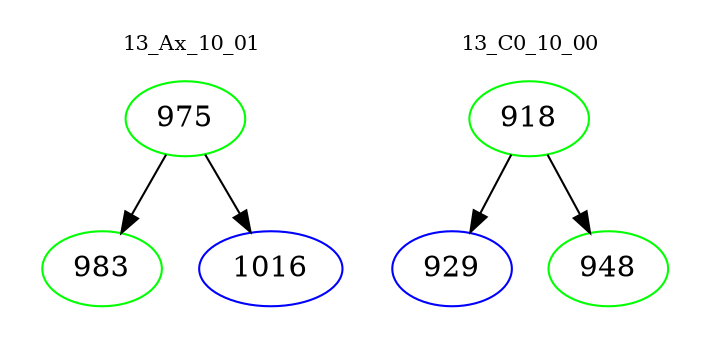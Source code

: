 digraph{
subgraph cluster_0 {
color = white
label = "13_Ax_10_01";
fontsize=10;
T0_975 [label="975", color="green"]
T0_975 -> T0_983 [color="black"]
T0_983 [label="983", color="green"]
T0_975 -> T0_1016 [color="black"]
T0_1016 [label="1016", color="blue"]
}
subgraph cluster_1 {
color = white
label = "13_C0_10_00";
fontsize=10;
T1_918 [label="918", color="green"]
T1_918 -> T1_929 [color="black"]
T1_929 [label="929", color="blue"]
T1_918 -> T1_948 [color="black"]
T1_948 [label="948", color="green"]
}
}
